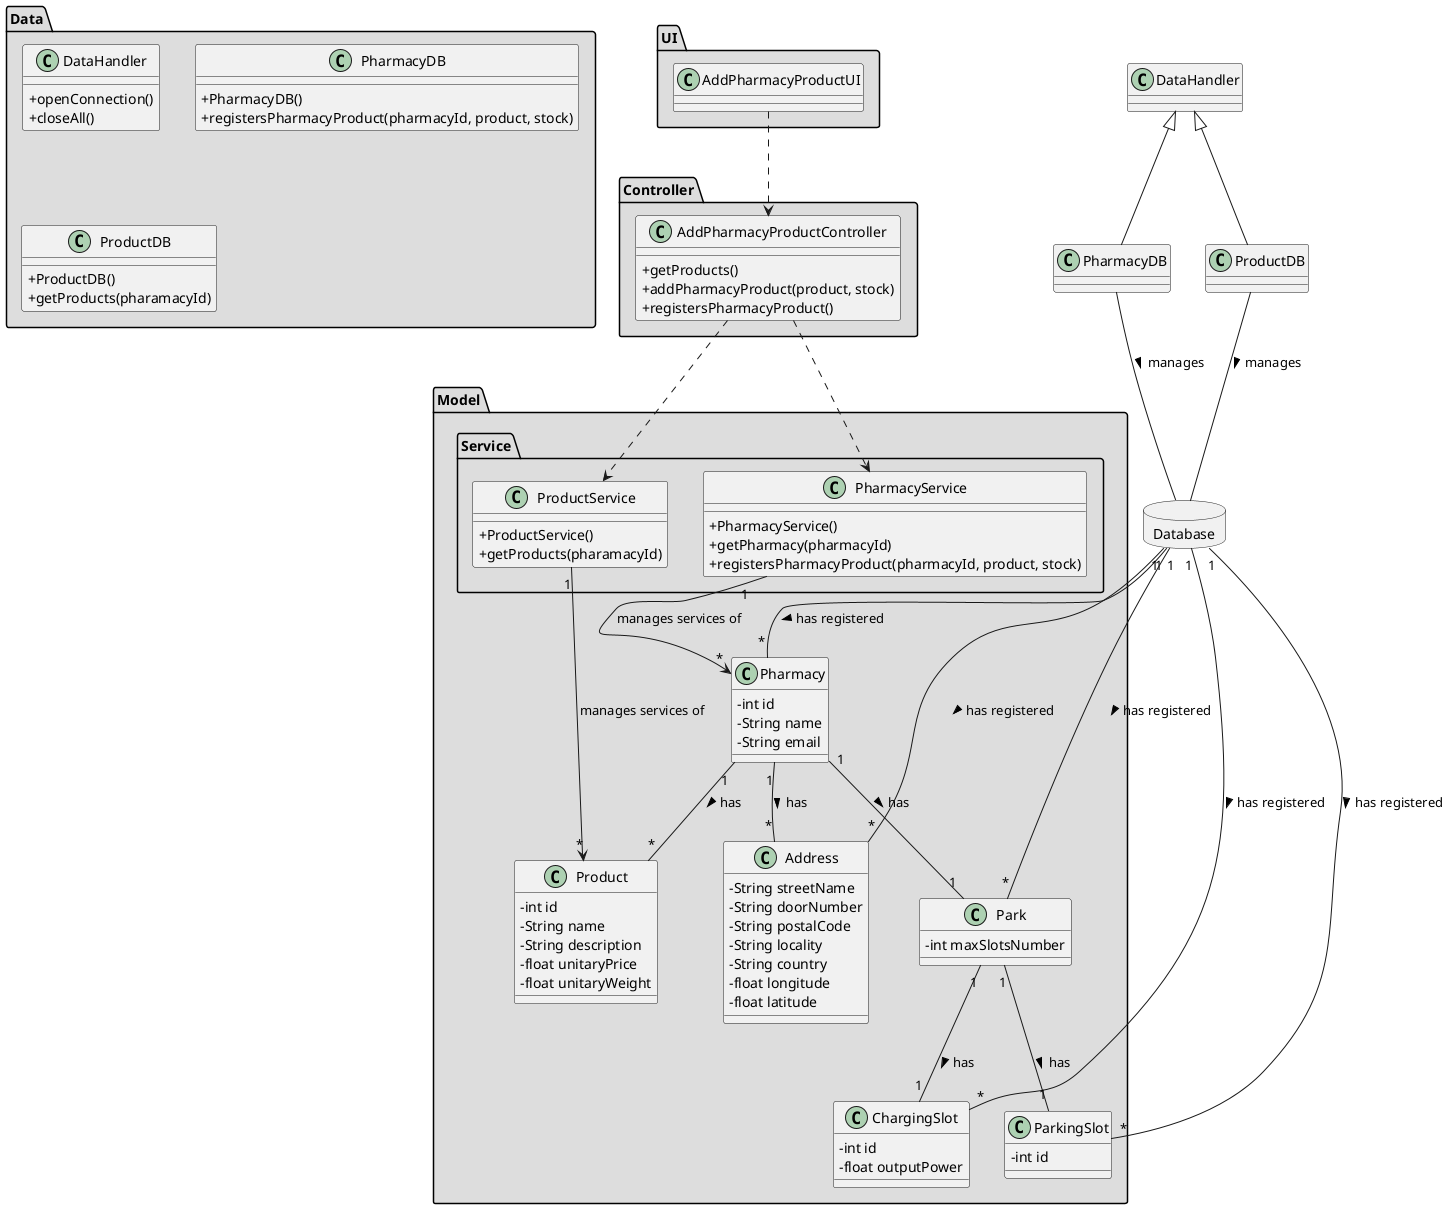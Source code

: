 @startuml
skinparam classAttributeIconSize 0

package "UI" #DDDDDD {
class AddPharmacyProductUI{

}
}


package "Controller" #DDDDDD {
class AddPharmacyProductController{
    +getProducts()
    +addPharmacyProduct(product, stock)
    +registersPharmacyProduct()
}
}

database Database{
}

package "Model" #DDDDDD {
package "Service" #DDDDDD {

   class PharmacyService{
            +PharmacyService()
            +getPharmacy(pharmacyId)
          +registersPharmacyProduct(pharmacyId, product, stock)
      }
   class ProductService{
            +ProductService()
             +getProducts(pharamacyId)
         }
 }
}

package "Model" #DDDDDD {

class Pharmacy{
-   int id
-   String name
-   String email
}

class Park{
-   int maxSlotsNumber
}

class ChargingSlot{
-   int id
-   float outputPower
}

class ParkingSlot{
-   int id
}

class Product{
-   int id
-   String name
-   String description
-   float unitaryPrice
-   float unitaryWeight
}

class Address{
-   String streetName
-   String doorNumber
-   String postalCode
-   String locality
-   String country
-   float longitude
-   float latitude
}

}


package "Data" #DDDDDD {
class DataHandler{
    +openConnection()
    +closeAll()
}

class PharmacyDB{
          +PharmacyDB()
          +registersPharmacyProduct(pharmacyId, product, stock)
      }

      class ProductDB{
                +ProductDB()
             +getProducts(pharamacyId)
            }
}

class PharmacyDB extends DataHandler
class ProductDB extends DataHandler

AddPharmacyProductUI ..> AddPharmacyProductController
AddPharmacyProductController ..> PharmacyService
AddPharmacyProductController ..> ProductService
Database "1" -- "*" Pharmacy : has registered >
Database "1" -- "*" Address : has registered >
Database "1" -- "*" Park : has registered >
Database "1" -- "*" ChargingSlot : has registered >
Database "1" -- "*" ParkingSlot : has registered >
PharmacyDB -- Database : manages >
PharmacyService "1" --> "*" Pharmacy : manages services of
ProductDB -- Database : manages >
ProductService "1" --> "*" Product : manages services of
Pharmacy "1" -- "1" Park : has >
Pharmacy "1" -- "*" Product : has >
Pharmacy "1" -- "*" Address : has >
Park "1" -- "1" ChargingSlot : has >
Park "1" -- "1" ParkingSlot : has >

@enduml